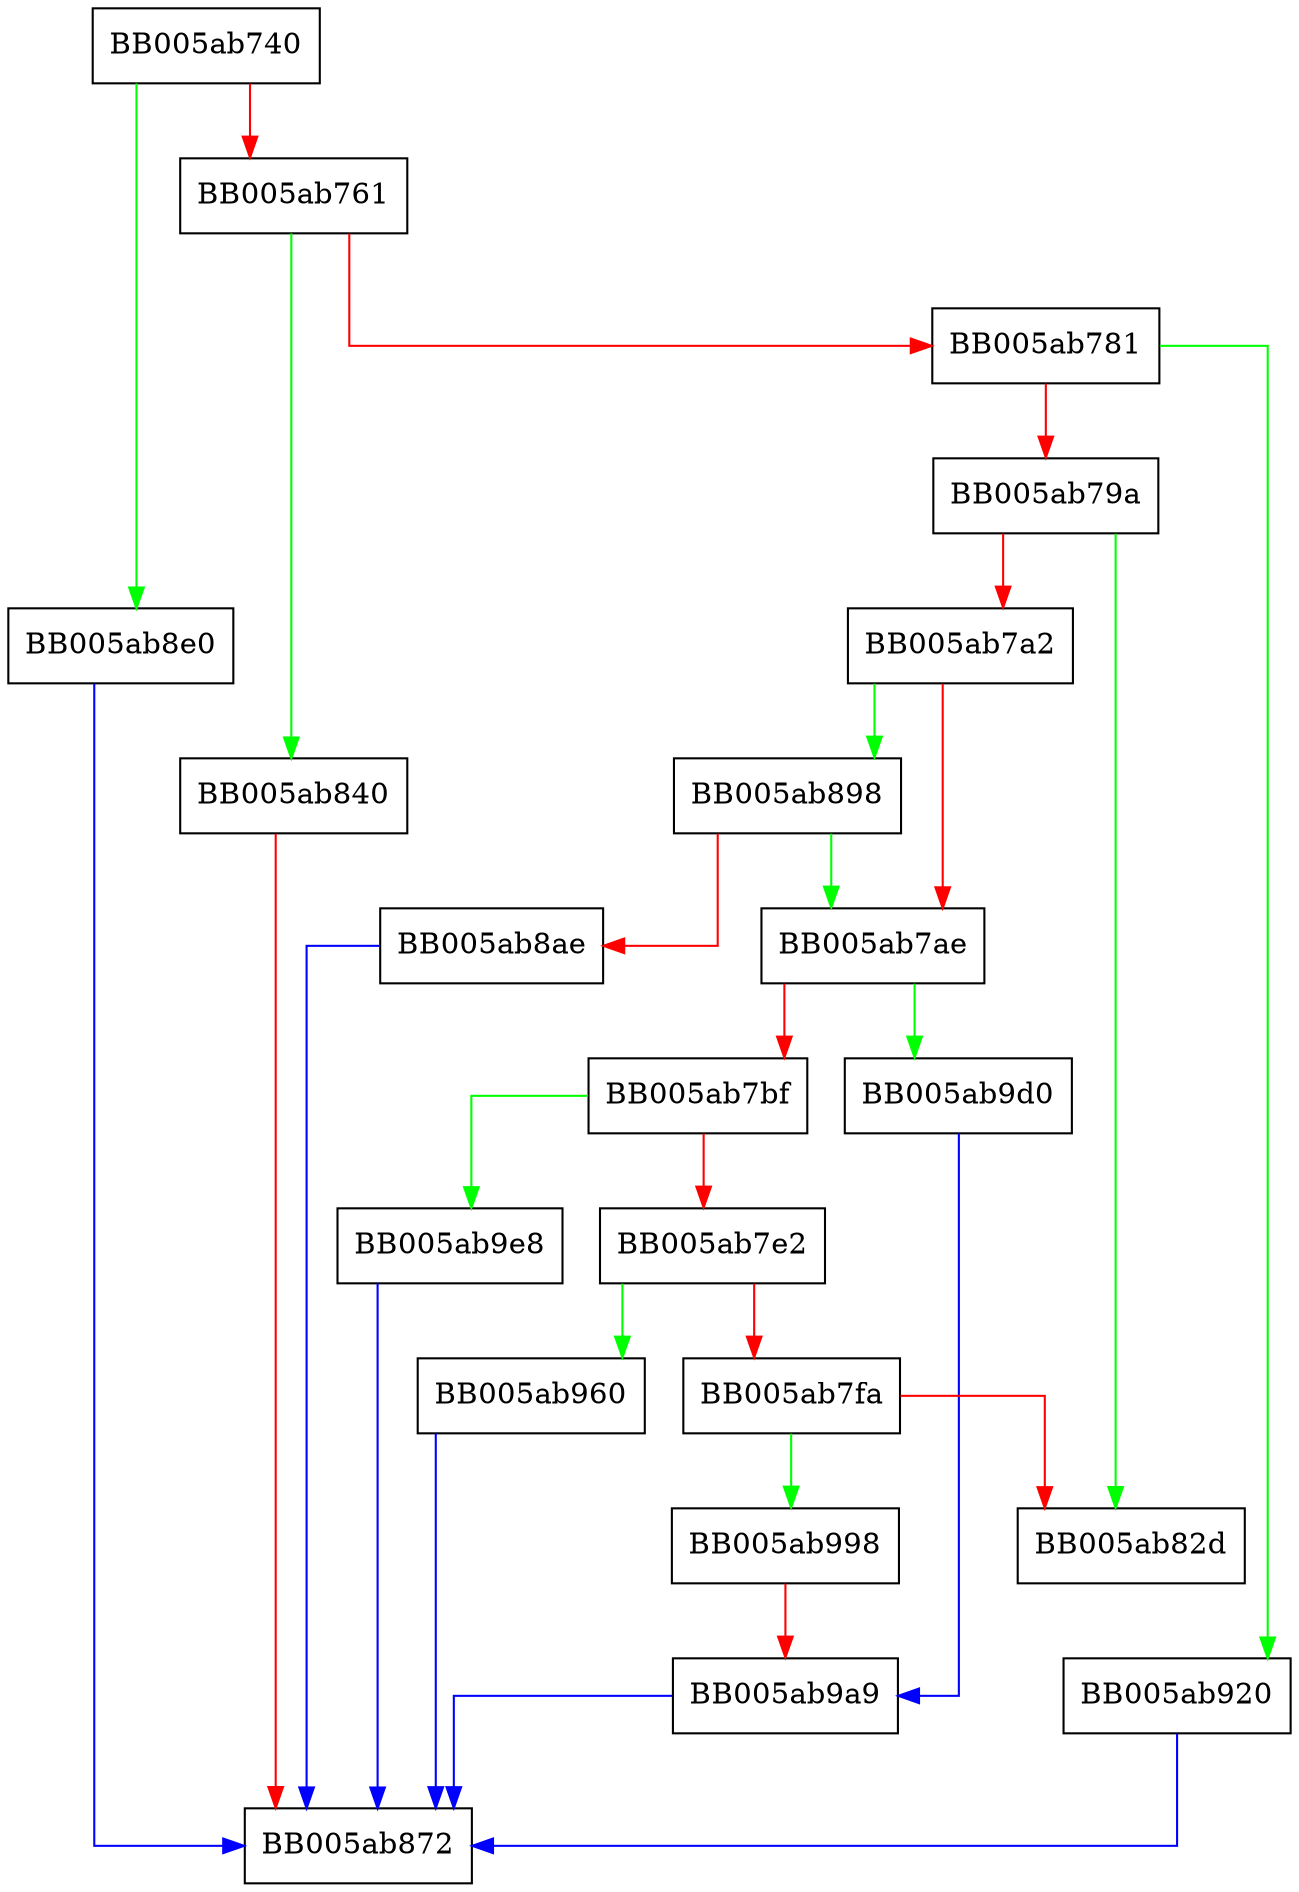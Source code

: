 digraph ESS_CERT_ID_new_init {
  node [shape="box"];
  graph [splines=ortho];
  BB005ab740 -> BB005ab8e0 [color="green"];
  BB005ab740 -> BB005ab761 [color="red"];
  BB005ab761 -> BB005ab840 [color="green"];
  BB005ab761 -> BB005ab781 [color="red"];
  BB005ab781 -> BB005ab920 [color="green"];
  BB005ab781 -> BB005ab79a [color="red"];
  BB005ab79a -> BB005ab82d [color="green"];
  BB005ab79a -> BB005ab7a2 [color="red"];
  BB005ab7a2 -> BB005ab898 [color="green"];
  BB005ab7a2 -> BB005ab7ae [color="red"];
  BB005ab7ae -> BB005ab9d0 [color="green"];
  BB005ab7ae -> BB005ab7bf [color="red"];
  BB005ab7bf -> BB005ab9e8 [color="green"];
  BB005ab7bf -> BB005ab7e2 [color="red"];
  BB005ab7e2 -> BB005ab960 [color="green"];
  BB005ab7e2 -> BB005ab7fa [color="red"];
  BB005ab7fa -> BB005ab998 [color="green"];
  BB005ab7fa -> BB005ab82d [color="red"];
  BB005ab840 -> BB005ab872 [color="red"];
  BB005ab898 -> BB005ab7ae [color="green"];
  BB005ab898 -> BB005ab8ae [color="red"];
  BB005ab8ae -> BB005ab872 [color="blue"];
  BB005ab8e0 -> BB005ab872 [color="blue"];
  BB005ab920 -> BB005ab872 [color="blue"];
  BB005ab960 -> BB005ab872 [color="blue"];
  BB005ab998 -> BB005ab9a9 [color="red"];
  BB005ab9a9 -> BB005ab872 [color="blue"];
  BB005ab9d0 -> BB005ab9a9 [color="blue"];
  BB005ab9e8 -> BB005ab872 [color="blue"];
}